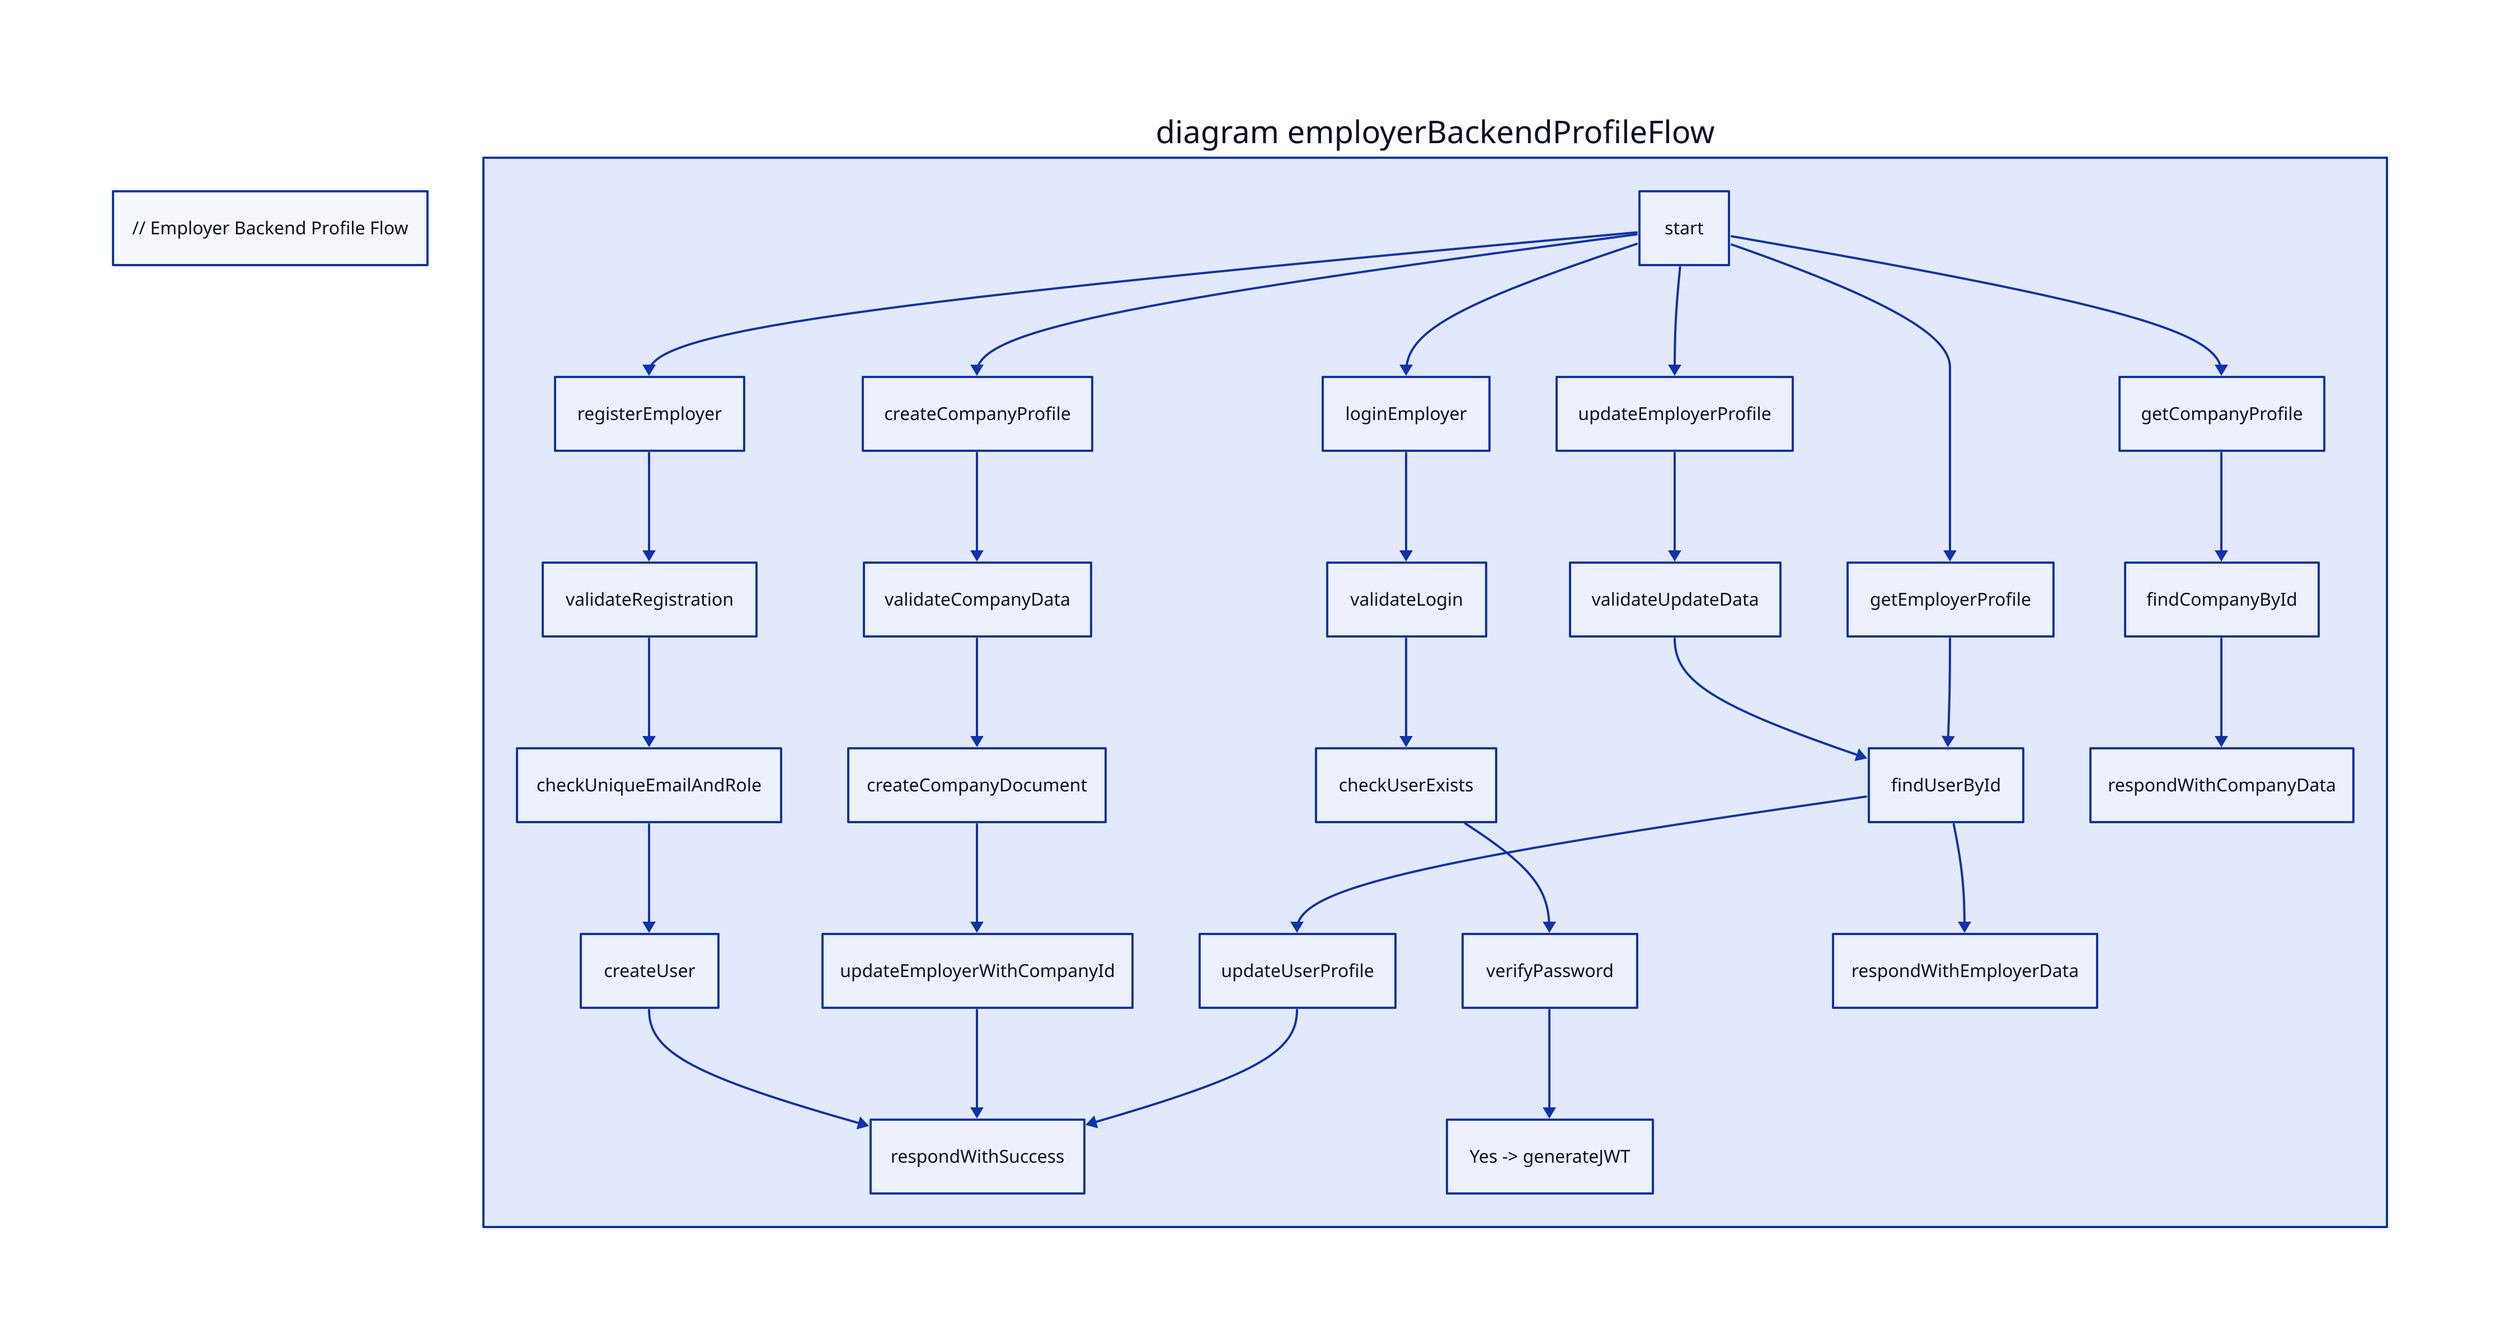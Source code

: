 // Employer Backend Profile Flow
diagram employerBackendProfileFlow {
  start -> registerEmployer
  registerEmployer -> validateRegistration
  validateRegistration -> checkUniqueEmailAndRole
  checkUniqueEmailAndRole -> createUser
  createUser -> respondWithSuccess

  start -> loginEmployer
  loginEmployer -> validateLogin
  validateLogin -> checkUserExists
  checkUserExists -> verifyPassword
  verifyPassword -> checkCompanyId
  checkCompanyId: No -> respondRedirectToCreateCompany
  checkCompanyId: Yes -> generateJWT

  start -> createCompanyProfile
  createCompanyProfile -> validateCompanyData
  validateCompanyData -> createCompanyDocument
  createCompanyDocument -> updateEmployerWithCompanyId
  updateEmployerWithCompanyId -> respondWithSuccess

  start -> updateEmployerProfile
  updateEmployerProfile -> validateUpdateData
  validateUpdateData -> findUserById
  findUserById -> updateUserProfile
  updateUserProfile -> respondWithSuccess

  start -> getCompanyProfile
  getCompanyProfile -> findCompanyById
  findCompanyById -> respondWithCompanyData

  start -> getEmployerProfile
  getEmployerProfile -> findUserById
  findUserById -> respondWithEmployerData
}
